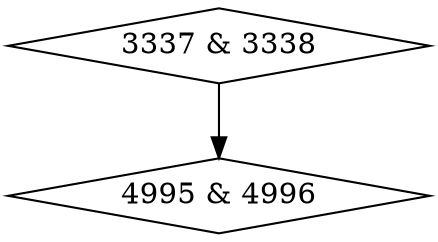 digraph {
0 [label = "3337 & 3338", shape = diamond];
1 [label = "4995 & 4996", shape = diamond];
0->1;
}
